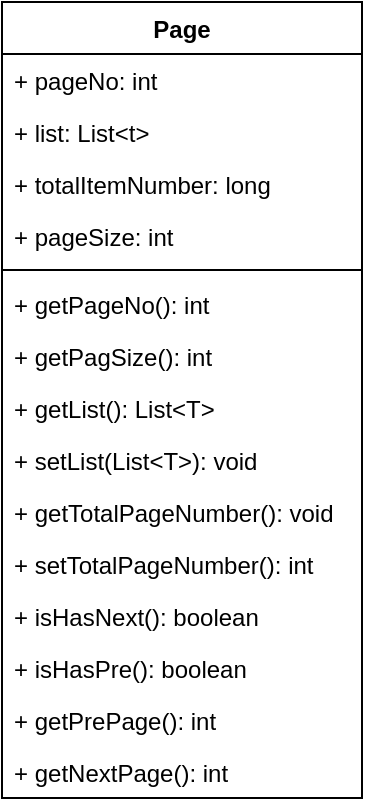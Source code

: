 <mxfile version="15.6.5" type="github">
  <diagram id="-q7fCWLuUgGVihTPQmMM" name="Page-1">
    <mxGraphModel dx="494" dy="305" grid="1" gridSize="10" guides="1" tooltips="1" connect="1" arrows="1" fold="1" page="1" pageScale="1" pageWidth="827" pageHeight="1169" math="0" shadow="0">
      <root>
        <mxCell id="0" />
        <mxCell id="1" parent="0" />
        <mxCell id="WB4RbaGqRDH5iFjSoW5o-9" value="Page" style="swimlane;fontStyle=1;align=center;verticalAlign=top;childLayout=stackLayout;horizontal=1;startSize=26;horizontalStack=0;resizeParent=1;resizeParentMax=0;resizeLast=0;collapsible=1;marginBottom=0;fontColor=default;strokeColor=default;fillColor=default;" vertex="1" parent="1">
          <mxGeometry x="160" y="90" width="180" height="398" as="geometry" />
        </mxCell>
        <mxCell id="WB4RbaGqRDH5iFjSoW5o-2" value="+ pageNo: int" style="text;strokeColor=none;fillColor=none;align=left;verticalAlign=top;spacingLeft=4;spacingRight=4;overflow=hidden;rotatable=0;points=[[0,0.5],[1,0.5]];portConstraint=eastwest;fontColor=default;" vertex="1" parent="WB4RbaGqRDH5iFjSoW5o-9">
          <mxGeometry y="26" width="180" height="26" as="geometry" />
        </mxCell>
        <mxCell id="WB4RbaGqRDH5iFjSoW5o-3" value="+ list: List&lt;t&gt;" style="text;strokeColor=none;fillColor=none;align=left;verticalAlign=top;spacingLeft=4;spacingRight=4;overflow=hidden;rotatable=0;points=[[0,0.5],[1,0.5]];portConstraint=eastwest;fontColor=default;" vertex="1" parent="WB4RbaGqRDH5iFjSoW5o-9">
          <mxGeometry y="52" width="180" height="26" as="geometry" />
        </mxCell>
        <mxCell id="WB4RbaGqRDH5iFjSoW5o-4" value="+ totalItemNumber: long" style="text;strokeColor=none;fillColor=none;align=left;verticalAlign=top;spacingLeft=4;spacingRight=4;overflow=hidden;rotatable=0;points=[[0,0.5],[1,0.5]];portConstraint=eastwest;fontColor=default;" vertex="1" parent="WB4RbaGqRDH5iFjSoW5o-9">
          <mxGeometry y="78" width="180" height="26" as="geometry" />
        </mxCell>
        <mxCell id="WB4RbaGqRDH5iFjSoW5o-6" value="+ pageSize: int" style="text;strokeColor=none;fillColor=none;align=left;verticalAlign=top;spacingLeft=4;spacingRight=4;overflow=hidden;rotatable=0;points=[[0,0.5],[1,0.5]];portConstraint=eastwest;fontColor=default;" vertex="1" parent="WB4RbaGqRDH5iFjSoW5o-9">
          <mxGeometry y="104" width="180" height="26" as="geometry" />
        </mxCell>
        <mxCell id="WB4RbaGqRDH5iFjSoW5o-11" value="" style="line;strokeWidth=1;fillColor=none;align=left;verticalAlign=middle;spacingTop=-1;spacingLeft=3;spacingRight=3;rotatable=0;labelPosition=right;points=[];portConstraint=eastwest;fontColor=default;" vertex="1" parent="WB4RbaGqRDH5iFjSoW5o-9">
          <mxGeometry y="130" width="180" height="8" as="geometry" />
        </mxCell>
        <mxCell id="WB4RbaGqRDH5iFjSoW5o-13" value="+ getPageNo(): int&#xa;" style="text;strokeColor=none;fillColor=none;align=left;verticalAlign=top;spacingLeft=4;spacingRight=4;overflow=hidden;rotatable=0;points=[[0,0.5],[1,0.5]];portConstraint=eastwest;fontColor=default;" vertex="1" parent="WB4RbaGqRDH5iFjSoW5o-9">
          <mxGeometry y="138" width="180" height="26" as="geometry" />
        </mxCell>
        <mxCell id="WB4RbaGqRDH5iFjSoW5o-14" value="+ getPagSize(): int&#xa;" style="text;strokeColor=none;fillColor=none;align=left;verticalAlign=top;spacingLeft=4;spacingRight=4;overflow=hidden;rotatable=0;points=[[0,0.5],[1,0.5]];portConstraint=eastwest;fontColor=default;" vertex="1" parent="WB4RbaGqRDH5iFjSoW5o-9">
          <mxGeometry y="164" width="180" height="26" as="geometry" />
        </mxCell>
        <mxCell id="WB4RbaGqRDH5iFjSoW5o-15" value="+ getList(): List&lt;T&gt;" style="text;strokeColor=none;fillColor=none;align=left;verticalAlign=top;spacingLeft=4;spacingRight=4;overflow=hidden;rotatable=0;points=[[0,0.5],[1,0.5]];portConstraint=eastwest;fontColor=default;" vertex="1" parent="WB4RbaGqRDH5iFjSoW5o-9">
          <mxGeometry y="190" width="180" height="26" as="geometry" />
        </mxCell>
        <mxCell id="WB4RbaGqRDH5iFjSoW5o-16" value="+ setList(List&lt;T&gt;): void&#xa;" style="text;strokeColor=none;fillColor=none;align=left;verticalAlign=top;spacingLeft=4;spacingRight=4;overflow=hidden;rotatable=0;points=[[0,0.5],[1,0.5]];portConstraint=eastwest;fontColor=default;" vertex="1" parent="WB4RbaGqRDH5iFjSoW5o-9">
          <mxGeometry y="216" width="180" height="26" as="geometry" />
        </mxCell>
        <mxCell id="WB4RbaGqRDH5iFjSoW5o-17" value="+ getTotalPageNumber(): void&#xa;" style="text;strokeColor=none;fillColor=none;align=left;verticalAlign=top;spacingLeft=4;spacingRight=4;overflow=hidden;rotatable=0;points=[[0,0.5],[1,0.5]];portConstraint=eastwest;fontColor=default;" vertex="1" parent="WB4RbaGqRDH5iFjSoW5o-9">
          <mxGeometry y="242" width="180" height="26" as="geometry" />
        </mxCell>
        <mxCell id="WB4RbaGqRDH5iFjSoW5o-18" value="+ setTotalPageNumber(): int&#xa;" style="text;strokeColor=none;fillColor=none;align=left;verticalAlign=top;spacingLeft=4;spacingRight=4;overflow=hidden;rotatable=0;points=[[0,0.5],[1,0.5]];portConstraint=eastwest;fontColor=default;" vertex="1" parent="WB4RbaGqRDH5iFjSoW5o-9">
          <mxGeometry y="268" width="180" height="26" as="geometry" />
        </mxCell>
        <mxCell id="WB4RbaGqRDH5iFjSoW5o-19" value="+ isHasNext(): boolean&#xa;" style="text;strokeColor=none;fillColor=none;align=left;verticalAlign=top;spacingLeft=4;spacingRight=4;overflow=hidden;rotatable=0;points=[[0,0.5],[1,0.5]];portConstraint=eastwest;fontColor=default;" vertex="1" parent="WB4RbaGqRDH5iFjSoW5o-9">
          <mxGeometry y="294" width="180" height="26" as="geometry" />
        </mxCell>
        <mxCell id="WB4RbaGqRDH5iFjSoW5o-20" value="+ isHasPre(): boolean&#xa;" style="text;strokeColor=none;fillColor=none;align=left;verticalAlign=top;spacingLeft=4;spacingRight=4;overflow=hidden;rotatable=0;points=[[0,0.5],[1,0.5]];portConstraint=eastwest;fontColor=default;" vertex="1" parent="WB4RbaGqRDH5iFjSoW5o-9">
          <mxGeometry y="320" width="180" height="26" as="geometry" />
        </mxCell>
        <mxCell id="WB4RbaGqRDH5iFjSoW5o-21" value="+ getPrePage(): int&#xa;" style="text;strokeColor=none;fillColor=none;align=left;verticalAlign=top;spacingLeft=4;spacingRight=4;overflow=hidden;rotatable=0;points=[[0,0.5],[1,0.5]];portConstraint=eastwest;fontColor=default;" vertex="1" parent="WB4RbaGqRDH5iFjSoW5o-9">
          <mxGeometry y="346" width="180" height="26" as="geometry" />
        </mxCell>
        <mxCell id="WB4RbaGqRDH5iFjSoW5o-22" value="+ getNextPage(): int&#xa;" style="text;strokeColor=none;fillColor=none;align=left;verticalAlign=top;spacingLeft=4;spacingRight=4;overflow=hidden;rotatable=0;points=[[0,0.5],[1,0.5]];portConstraint=eastwest;fontColor=default;" vertex="1" parent="WB4RbaGqRDH5iFjSoW5o-9">
          <mxGeometry y="372" width="180" height="26" as="geometry" />
        </mxCell>
      </root>
    </mxGraphModel>
  </diagram>
</mxfile>
